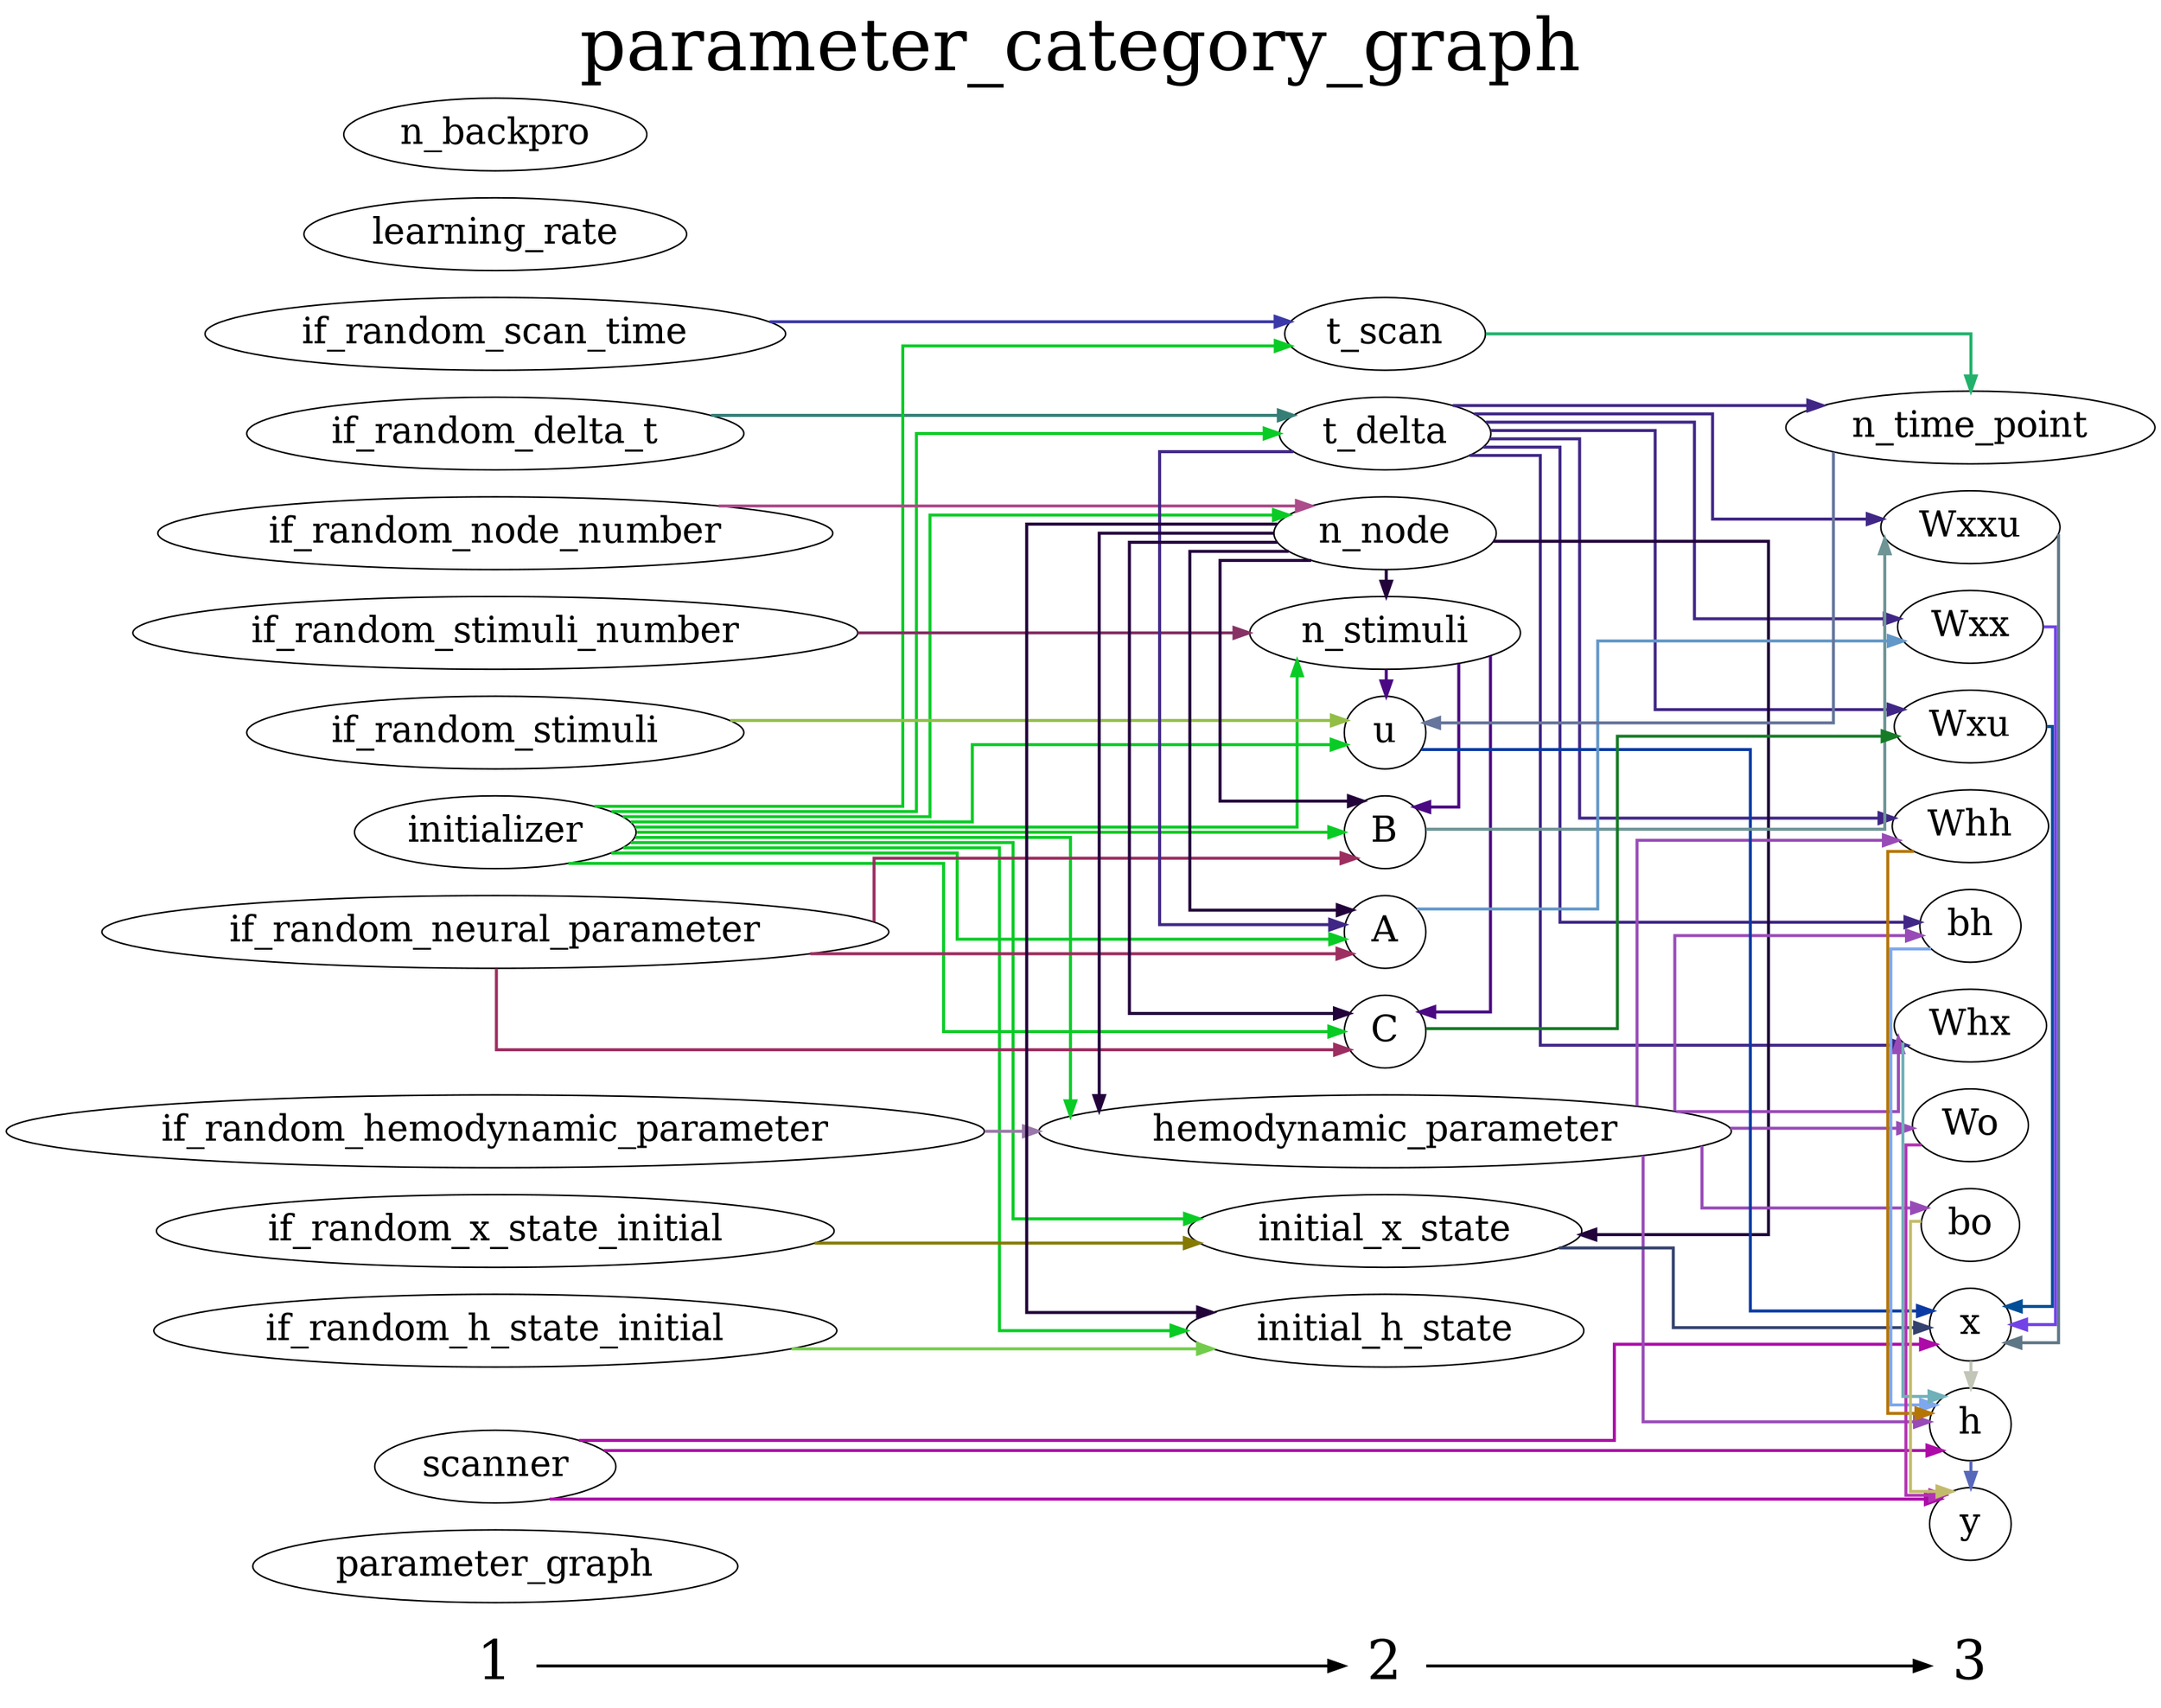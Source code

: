 digraph G {
          splines=ortho;
          fontsize = 48;
          rankdir = "LR";
          node[fontsize=24];
          edge[penwidth=2];
          {
          node [shape=plaintext fontsize=36];
          1 -> 
          2 -> 
          3
          }
          {rank = same;
          1;
          parameter_graph;
          if_random_delta_t;
          initializer;
          learning_rate;
          if_random_scan_time;
          if_random_neural_parameter;
          if_random_x_state_initial;
          scanner;
          n_backpro;
          if_random_node_number;
          if_random_stimuli;
          if_random_h_state_initial;
          if_random_hemodynamic_parameter;
          if_random_stimuli_number;
          }
          {rank = same;
          2;
          t_delta;
          n_node;
          n_stimuli;
          hemodynamic_parameter;
          u;
          initial_h_state;
          B;
          C;
          A;
          initial_x_state;
          t_scan;
          }
          {rank = same;
          3;
          n_time_point;
          Wxu;
          bh;
          Wxxu;
          Wo;
          Wxx;
          x;
          h;
          Whx;
          Whh;
          y;
          bo;
          }
          t_delta -> Wxu [color="#402786"];
          t_delta -> Whx [color="#402786"];
          t_delta -> Wxx [color="#402786"];
          t_delta -> A [color="#402786"];
          t_delta -> n_time_point [color="#402786"];
          t_delta -> bh [color="#402786"];
          t_delta -> Whh [color="#402786"];
          t_delta -> Wxxu [color="#402786"];
          n_time_point -> u [color="#66759B"];
          initial_x_state -> x [color="#34416E"];
          Wxu -> x [color="#014E97"];
          n_stimuli -> u [color="#4A0882"];
          n_stimuli -> C [color="#4A0882"];
          n_stimuli -> B [color="#4A0882"];
          n_node -> n_stimuli [color="#22033A"];
          n_node -> hemodynamic_parameter [color="#22033A"];
          n_node -> initial_h_state [color="#22033A"];
          n_node -> C [color="#22033A"];
          n_node -> A [color="#22033A"];
          n_node -> B [color="#22033A"];
          n_node -> initial_x_state [color="#22033A"];
          bh -> h [color="#7EA8EE"];
          if_random_delta_t -> t_delta [color="#357E76"];
          initializer -> t_delta [color="#09CB25"];
          initializer -> n_node [color="#09CB25"];
          initializer -> n_stimuli [color="#09CB25"];
          initializer -> hemodynamic_parameter [color="#09CB25"];
          initializer -> u [color="#09CB25"];
          initializer -> initial_h_state [color="#09CB25"];
          initializer -> C [color="#09CB25"];
          initializer -> A [color="#09CB25"];
          initializer -> B [color="#09CB25"];
          initializer -> t_scan [color="#09CB25"];
          initializer -> initial_x_state [color="#09CB25"];
          learning_rate ;
          if_random_stimuli -> u [color="#92BE46"];
          Wxxu -> x [color="#5E7787"];
          Wo -> y [color="#B332B3"];
          if_random_scan_time -> t_scan [color="#3B39A9"];
          if_random_neural_parameter -> C [color="#9C2E60"];
          if_random_neural_parameter -> A [color="#9C2E60"];
          if_random_neural_parameter -> B [color="#9C2E60"];
          Whh -> h [color="#B57505"];
          if_random_x_state_initial -> initial_x_state [color="#857A04"];
          scanner -> x [color="#AC0BA8"];
          scanner -> h [color="#AC0BA8"];
          scanner -> y [color="#AC0BA8"];
          hemodynamic_parameter -> Wo [color="#984BB7"];
          hemodynamic_parameter -> Whx [color="#984BB7"];
          hemodynamic_parameter -> bh [color="#984BB7"];
          hemodynamic_parameter -> Whh [color="#984BB7"];
          hemodynamic_parameter -> h [color="#984BB7"];
          hemodynamic_parameter -> bo [color="#984BB7"];
          parameter_graph ;
          u -> x [color="#0A3BA4"];
          Wxx -> x [color="#7242E7"];
          initial_h_state ;
          if_random_h_state_initial -> initial_h_state [color="#72CC4B"];
          n_backpro ;
          bo -> y [color="#C3BB6C"];
          x -> h [color="#C1C6B6"];
          C -> Wxu [color="#167B27"];
          h -> y [color="#5768BB"];
          A -> Wxx [color="#6298C8"];
          B -> Wxxu [color="#6E9496"];
          if_random_hemodynamic_parameter -> hemodynamic_parameter [color="#9978A9"];
          Whx -> h [color="#70B0B9"];
          if_random_stimuli_number -> n_stimuli [color="#873165"];
          y ;
          if_random_node_number -> n_node [color="#AC4C8B"];
          t_scan -> n_time_point [color="#21B16B"];
          labelloc = "t";
          label = "parameter_category_graph";
}